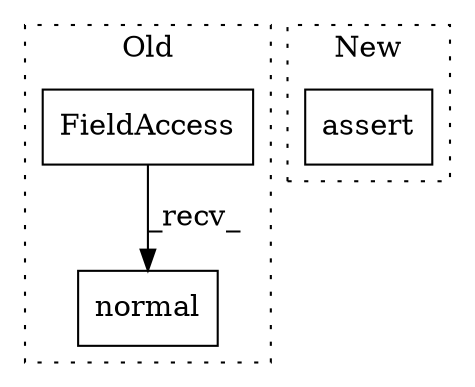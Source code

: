 digraph G {
subgraph cluster0 {
1 [label="normal" a="32" s="6707,6720" l="7,1" shape="box"];
3 [label="FieldAccess" a="22" s="6694" l="12" shape="box"];
label = "Old";
style="dotted";
}
subgraph cluster1 {
2 [label="assert" a="6" s="7588" l="7" shape="box"];
label = "New";
style="dotted";
}
3 -> 1 [label="_recv_"];
}
